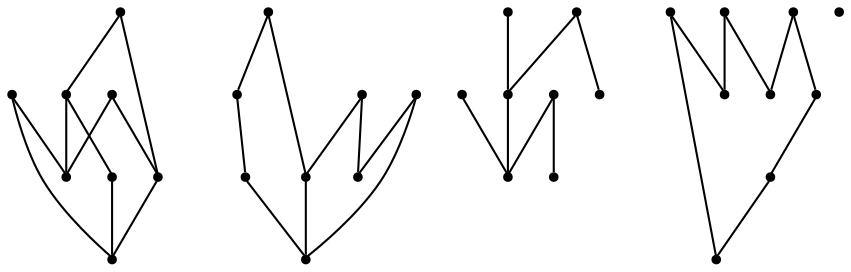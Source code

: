 graph {
  node [shape=point,comment="{\"directed\":false,\"doi\":\"10.1007/978-3-031-49272-3_15\",\"figure\":\"? (14)\"}"]

  v0 [pos="1511.8367277428038,637.2464743671201"]
  v1 [pos="1429.0485503820307,637.2464743671201"]
  v2 [pos="1060.3688659837458,534.7105172526758"]
  v3 [pos="1012.0987073440143,627.0083717837668"]
  v4 [pos="1469.4340631693108,616.868416720253"]
  v5 [pos="1469.4340631693108,561.5560735991572"]
  v6 [pos="1509.8238999689943,546.2245852846686"]
  v7 [pos="1469.4340631693105,589.21440713941"]
  v8 [pos="1429.0485503820307,546.2245852846686"]
  v9 [pos="1429.0485503820307,589.21440713941"]
  v10 [pos="1375.6191454723794,618.7935960598413"]
  v11 [pos="1375.6191454723794,589.21440713941"]
  v12 [pos="1374.8606628260789,559.2725143296602"]
  v13 [pos="1374.8606628260789,530.7306941417578"]
  v14 [pos="1303.3409889655513,589.21440713941"]
  v15 [pos="1303.3409889655516,559.2725143296601"]
  v16 [pos="1303.3409889655516,617.7517761926258"]
  v17 [pos="1303.3409889655516,647.6947023014994"]
  v18 [pos="1245.131642697549,553.396507842255"]
  v19 [pos="1245.131642697549,589.21440713941"]
  v20 [pos="1245.131642697549,625.0320520860115"]
  v21 [pos="1201.6330953334507,553.396507842255"]
  v22 [pos="1197.0656664670455,625.0320520860115"]
  v23 [pos="1153.361887484827,553.396507842255"]
  v24 [pos="1153.361887484827,625.0320520860115"]
  v25 [pos="1153.361887484827,589.21440713941"]
  v26 [pos="1103.8717532573523,555.3771514994202"]
  v27 [pos="1103.871753257352,591.1937631468979"]
  v28 [pos="1103.871753257352,627.0073384846431"]
  v29 [pos="1055.8025340175461,649.6773410208187"]
  v30 [pos="1012.0987073440143,591.1937631468979"]
  v31 [pos="1012.0987073440142,555.37715149942"]
  v32 [pos="992.6060753263325,706.4644165996747"]

  v0 -- v4 [id="-18",pos="1511.8367277428038,637.2464743671201 1469.4340631693108,616.868416720253 1469.4340631693108,616.868416720253 1469.4340631693108,616.868416720253"]
  v5 -- v6 [id="-19",pos="1469.4340631693108,561.5560735991572 1509.8238999689943,546.2245852846686 1509.8238999689943,546.2245852846686 1509.8238999689943,546.2245852846686"]
  v5 -- v7 [id="-20",pos="1469.4340631693108,561.5560735991572 1469.4340631693105,589.21440713941 1469.4340631693105,589.21440713941 1469.4340631693105,589.21440713941"]
  v4 -- v7 [id="-21",pos="1469.4340631693108,616.868416720253 1469.4340631693105,589.21440713941 1469.4340631693105,589.21440713941 1469.4340631693105,589.21440713941"]
  v8 -- v6 [id="-22",pos="1429.0485503820307,546.2245852846686 1509.8238999689943,546.2245852846686 1509.8238999689943,546.2245852846686 1509.8238999689943,546.2245852846686"]
  v9 -- v7 [id="-23",pos="1429.0485503820307,589.21440713941 1469.4340631693105,589.21440713941 1469.4340631693105,589.21440713941 1469.4340631693105,589.21440713941"]
  v1 -- v0 [id="-24",pos="1429.0485503820307,637.2464743671201 1511.8367277428038,637.2464743671201 1511.8367277428038,637.2464743671201 1511.8367277428038,637.2464743671201"]
  v8 -- v9 [id="-25",pos="1429.0485503820307,546.2245852846686 1429.0485503820307,589.21440713941 1429.0485503820307,589.21440713941 1429.0485503820307,589.21440713941"]
  v1 -- v9 [id="-26",pos="1429.0485503820307,637.2464743671201 1429.0485503820307,589.21440713941 1429.0485503820307,589.21440713941 1429.0485503820307,589.21440713941"]
  v10 -- v11 [id="-27",pos="1375.6191454723794,618.7935960598413 1375.6191454723794,589.21440713941 1375.6191454723794,589.21440713941 1375.6191454723794,589.21440713941"]
  v12 -- v11 [id="-28",pos="1374.8606628260789,559.2725143296602 1375.6191454723794,589.21440713941 1375.6191454723794,589.21440713941 1375.6191454723794,589.21440713941"]
  v12 -- v13 [id="-29",pos="1374.8606628260789,559.2725143296602 1374.8606628260789,530.7306941417578 1374.8606628260789,530.7306941417578 1374.8606628260789,530.7306941417578"]
  v14 -- v11 [id="-30",pos="1303.3409889655513,589.21440713941 1375.6191454723794,589.21440713941 1375.6191454723794,589.21440713941 1375.6191454723794,589.21440713941"]
  v15 -- v14 [id="-31",pos="1303.3409889655516,559.2725143296601 1303.3409889655513,589.21440713941 1303.3409889655513,589.21440713941 1303.3409889655513,589.21440713941"]
  v16 -- v14 [id="-32",pos="1303.3409889655516,617.7517761926258 1303.3409889655513,589.21440713941 1303.3409889655513,589.21440713941 1303.3409889655513,589.21440713941"]
  v16 -- v17 [id="-33",pos="1303.3409889655516,617.7517761926258 1303.3409889655516,647.6947023014994 1303.3409889655516,647.6947023014994 1303.3409889655516,647.6947023014994"]
  v18 -- v19 [id="-34",pos="1245.131642697549,553.396507842255 1245.131642697549,589.21440713941 1245.131642697549,589.21440713941 1245.131642697549,589.21440713941"]
  v20 -- v19 [id="-35",pos="1245.131642697549,625.0320520860115 1245.131642697549,589.21440713941 1245.131642697549,589.21440713941 1245.131642697549,589.21440713941"]
  v18 -- v21 [id="-36",pos="1245.131642697549,553.396507842255 1201.6330953334507,553.396507842255 1201.6330953334507,553.396507842255 1201.6330953334507,553.396507842255"]
  v22 -- v20 [id="-37",pos="1197.0656664670455,625.0320520860115 1245.131642697549,625.0320520860115 1245.131642697549,625.0320520860115 1245.131642697549,625.0320520860115"]
  v23 -- v21 [id="-38",pos="1153.361887484827,553.396507842255 1201.6330953334507,553.396507842255 1201.6330953334507,553.396507842255 1201.6330953334507,553.396507842255"]
  v24 -- v22 [id="-39",pos="1153.361887484827,625.0320520860115 1197.0656664670455,625.0320520860115 1197.0656664670455,625.0320520860115 1197.0656664670455,625.0320520860115"]
  v23 -- v25 [id="-40",pos="1153.361887484827,553.396507842255 1153.361887484827,589.21440713941 1153.361887484827,589.21440713941 1153.361887484827,589.21440713941"]
  v24 -- v25 [id="-41",pos="1153.361887484827,625.0320520860115 1153.361887484827,589.21440713941 1153.361887484827,589.21440713941 1153.361887484827,589.21440713941"]
  v26 -- v27 [id="-42",pos="1103.8717532573523,555.3771514994202 1103.871753257352,591.1937631468979 1103.871753257352,591.1937631468979 1103.871753257352,591.1937631468979"]
  v28 -- v27 [id="-43",pos="1103.871753257352,627.0073384846431 1103.871753257352,591.1937631468979 1103.871753257352,591.1937631468979 1103.871753257352,591.1937631468979"]
  v26 -- v2 [id="-44",pos="1103.8717532573523,555.3771514994202 1060.3688659837458,534.7105172526758 1060.3688659837458,534.7105172526758 1060.3688659837458,534.7105172526758"]
  v29 -- v28 [id="-45",pos="1055.8025340175461,649.6773410208187 1103.871753257352,627.0073384846431 1103.871753257352,627.0073384846431 1103.871753257352,627.0073384846431"]
  v30 -- v27 [id="-46",pos="1012.0987073440143,591.1937631468979 1103.871753257352,591.1937631468979 1103.871753257352,591.1937631468979 1103.871753257352,591.1937631468979"]
  v31 -- v2 [id="-47",pos="1012.0987073440142,555.37715149942 1060.3688659837458,534.7105172526758 1060.3688659837458,534.7105172526758 1060.3688659837458,534.7105172526758"]
  v3 -- v29 [id="-48",pos="1012.0987073440143,627.0083717837668 1055.8025340175461,649.6773410208187 1055.8025340175461,649.6773410208187 1055.8025340175461,649.6773410208187"]
  v31 -- v30 [id="-49",pos="1012.0987073440142,555.37715149942 1012.0987073440143,591.1937631468979 1012.0987073440143,591.1937631468979 1012.0987073440143,591.1937631468979"]
  v3 -- v30 [id="-50",pos="1012.0987073440143,627.0083717837668 1012.0987073440143,591.1937631468979 1012.0987073440143,591.1937631468979 1012.0987073440143,591.1937631468979"]
  v0 -- v6 [id="-17",pos="1511.8367277428038,637.2464743671201 1509.8238999689943,546.2245852846686 1509.8238999689943,546.2245852846686 1509.8238999689943,546.2245852846686"]
}